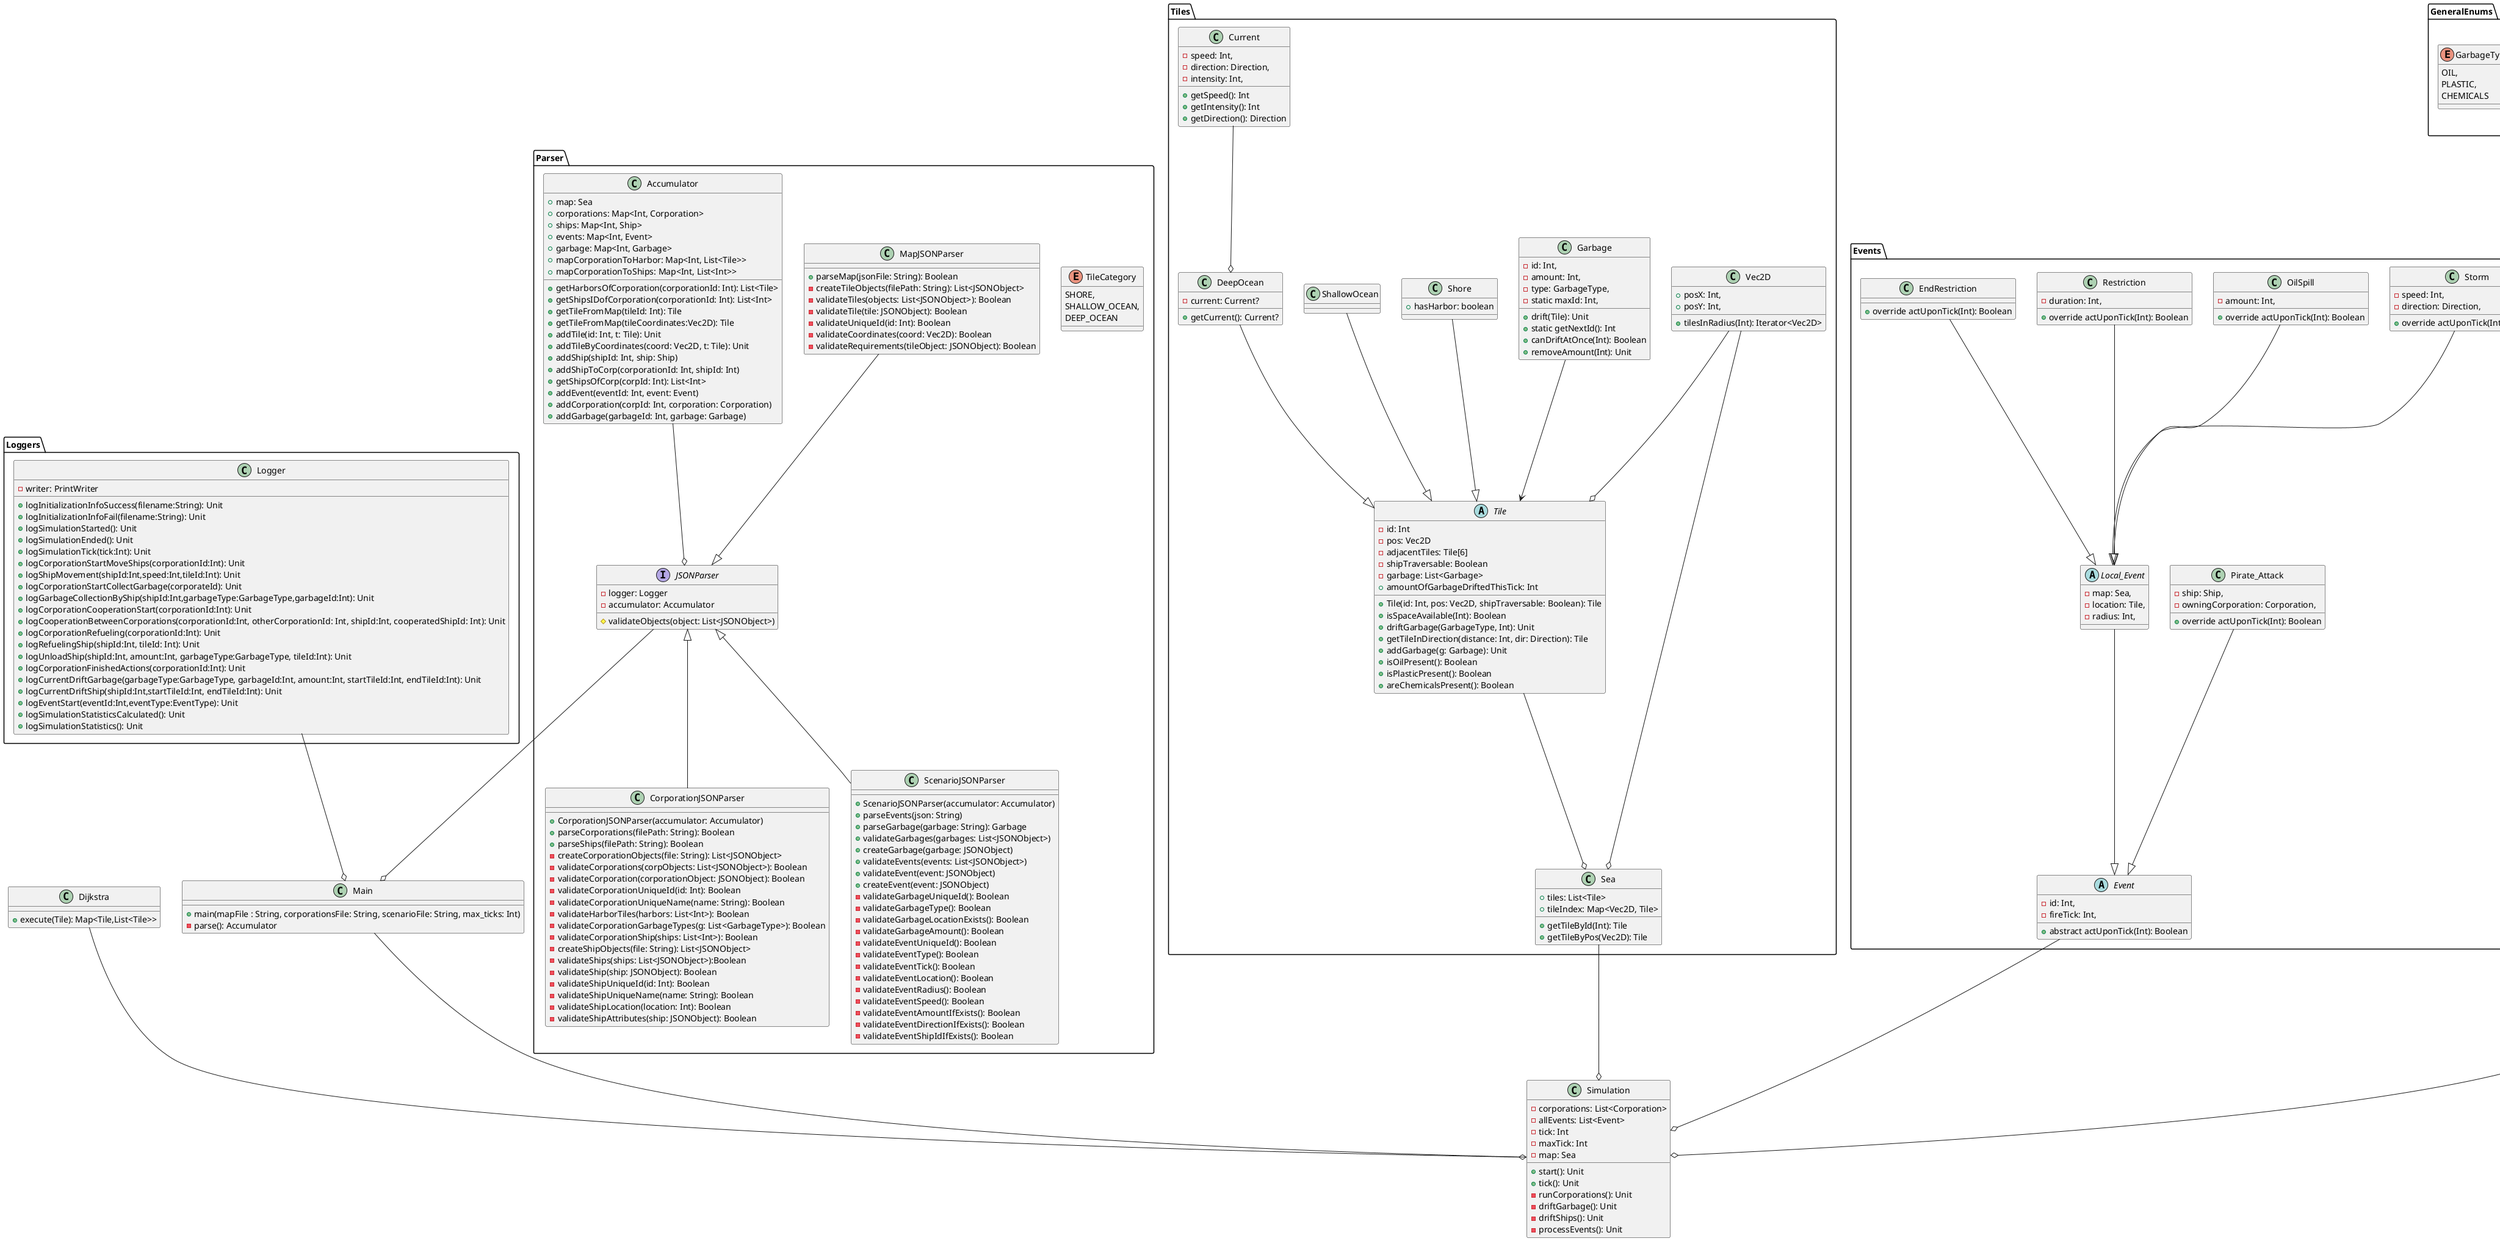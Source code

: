 @startuml
'General
package GeneralEnums {
  enum Direction {
    D0,
    D60,
    D120,
    D180,
    D240,
    D300
  }

  enum GarbageType {
    OIL,
    PLASTIC,
    CHEMICALS
  }
}

class Corporation {
  - id:Int,
  - partner:Corporation
  - name:String,
  - acceptedGarbageTypes: List<GarbageType>
  - ownedHarbors: List<Shore>
  - ownedShips: List<Ship>
  + cooperateWith(c1: Corporation): Unit
  + run(Map): Unit
  - moveShips(Map): Unit
  - collectGarbage(Map): Unit
  - refuelShips(Map): Unit
  - unloadShips(Map): Unit
  - isAcceptedGarbagePresent(listOfGarbage): Boolean
  - areShipsOnHarbor(): Boolean
}

class Dijkstra {
  ' Returns a mapping that, for each path from the source to destination
  ' tiles, maps the destination tile to the path.
  + execute(Tile): Map<Tile,List<Tile>>
}

Dijkstra --o Simulation
Tiles.Tile --o Tiles.Sea

class Main {
 + main(mapFile : String, corporationsFile: String, scenarioFile: String, max_ticks: Int)
 - parse(): Accumulator
}

Main -- Simulation

Events.Event --o Simulation
Ships.Ship --o Corporation

Loggers.Logger --o Main
Parser.JSONParser --o Main
Tiles.Vec2D --o Tiles.Sea
Tiles.Vec2D --o Tiles.Tile

class Simulation {
  - corporations: List<Corporation>
  - allEvents: List<Event>
  - tick: Int
  - maxTick: Int
  - map: Sea
  + start(): Unit
  + tick(): Unit
  - runCorporations(): Unit
  - driftGarbage(): Unit
  - driftShips(): Unit
  - processEvents(): Unit

}

Corporation --o Simulation
Tiles.Sea --o Simulation

package Events {
  abstract class Event {
    - id: Int,
    - fireTick: Int,
    ' Returns bool whether it the event is finished and can be removed
    ' from consideration in future ticks.
    + abstract actUponTick(Int): Boolean
  }

  Pirate_Attack --|> Event
  class Pirate_Attack {
    - ship: Ship,
    - owningCorporation: Corporation,
    + override actUponTick(Int): Boolean
  }

  Local_Event --|> Event
  abstract class Local_Event {
    - map: Sea,
    - location: Tile,
    - radius: Int,
  }

  Storm --|> Local_Event
  class Storm {
    - speed: Int,
    - direction: Direction,
    + override actUponTick(Int): Boolean
  }

  OilSpill --|> Local_Event
  class OilSpill {
    - amount: Int,
    + override actUponTick(Int): Boolean
  }

  ' Parser creates a restriction class, which does not rollback anything.
  ' Then it creates endrestriction class that fires 'duration' later
  ' and rollbacks the changes.
  Restriction --|> Local_Event
  class Restriction {
    - duration: Int,
    + override actUponTick(Int): Boolean
  }

  EndRestriction --|> Local_Event
  class EndRestriction {
    + override actUponTick(Int): Boolean
  }
}

package Parser {
  enum TileCategory {
    SHORE,
    SHALLOW_OCEAN,
    DEEP_OCEAN
  }

  interface JSONParser {
    - logger: Logger
    - accumulator: Accumulator
    # validateObjects(object: List<JSONObject>)
  }

  MapJSONParser --|> JSONParser
  class MapJSONParser {
    + parseMap(jsonFile: String): Boolean
    - createTileObjects(filePath: String): List<JSONObject>
    - validateTiles(objects: List<JSONObject>): Boolean
    - validateTile(tile: JSONObject): Boolean
    - validateUniqueId(id: Int): Boolean
    - validateCoordinates(coord: Vec2D): Boolean
    - validateRequirements(tileObject: JSONObject): Boolean
  }

  class CorporationJSONParser {
    + CorporationJSONParser(accumulator: Accumulator)
    + parseCorporations(filePath: String): Boolean
    + parseShips(filePath: String): Boolean
    - createCorporationObjects(file: String): List<JSONObject>
    - validateCorporations(corpObjects: List<JSONObject>): Boolean
    - validateCorporation(corporationObject: JSONObject): Boolean
    - validateCorporationUniqueId(id: Int): Boolean
    - validateCorporationUniqueName(name: String): Boolean
    - validateHarborTiles(harbors: List<Int>): Boolean
    - validateCorporationGarbageTypes(g: List<GarbageType>): Boolean
    - validateCorporationShip(ships: List<Int>): Boolean
    - createShipObjects(file: String): List<JSONObject>
    - validateShips(ships: List<JSONObject>):Boolean
    - validateShip(ship: JSONObject): Boolean
    - validateShipUniqueId(id: Int): Boolean
    - validateShipUniqueName(name: String): Boolean
    - validateShipLocation(location: Int): Boolean
    - validateShipAttributes(ship: JSONObject): Boolean
  }

  class ScenarioJSONParser {
    + ScenarioJSONParser(accumulator: Accumulator)
    + parseEvents(json: String)
    + parseGarbage(garbage: String): Garbage
    + validateGarbages(garbages: List<JSONObject>)
    + createGarbage(garbage: JSONObject)
    + validateEvents(events: List<JSONObject>)
    + validateEvent(event: JSONObject)
    + createEvent(event: JSONObject)
    - validateGarbageUniqueId(): Boolean
    - validateGarbageType(): Boolean
    - validateGarbageLocationExists(): Boolean
    - validateGarbageAmount(): Boolean
    - validateEventUniqueId(): Boolean
    - validateEventType(): Boolean
    - validateEventTick(): Boolean
    - validateEventLocation(): Boolean
    - validateEventRadius(): Boolean
    - validateEventSpeed(): Boolean
    - validateEventAmountIfExists(): Boolean
    - validateEventDirectionIfExists(): Boolean
    - validateEventShipIdIfExists(): Boolean
  }

  JSONParser <|-- CorporationJSONParser
  JSONParser <|-- ScenarioJSONParser
  Accumulator --o JSONParser
  class Accumulator {
    + map: Sea
    + corporations: Map<Int, Corporation>
    + ships: Map<Int, Ship>
    + events: Map<Int, Event>
    + garbage: Map<Int, Garbage>
    + mapCorporationToHarbor: Map<Int, List<Tile>>
    + mapCorporationToShips: Map<Int, List<Int>>
    + getHarborsOfCorporation(corporationId: Int): List<Tile>
    + getShipsIDofCorporation(corporationId: Int): List<Int>
    + getTileFromMap(tileId: Int): Tile
    + getTileFromMap(tileCoordinates:Vec2D): Tile
    + addTile(id: Int, t: Tile): Unit
    + addTileByCoordinates(coord: Vec2D, t: Tile): Unit
    + addShip(shipId: Int, ship: Ship)
    + addShipToCorp(corporationId: Int, shipId: Int)
    + getShipsOfCorp(corpId: Int): List<Int>
    + addEvent(eventId: Int, event: Event)
    + addCorporation(corpId: Int, corporation: Corporation)
    + addGarbage(garbageId: Int, garbage: Garbage)
  }
}

package Tiles {
  class Vec2D {
    + posX: Int,
    + posY: Int,
    + tilesInRadius(Int): Iterator<Vec2D>
  }

  class Sea {
    + tiles: List<Tile>
    + tileIndex: Map<Vec2D, Tile>
    + getTileById(Int): Tile
    + getTileByPos(Vec2D): Tile
  }

  abstract class Tile {
    - id: Int
    - pos: Vec2D
    - adjacentTiles: Tile[6]
    - shipTraversable: Boolean
    - garbage: List<Garbage>
    ' Stores the amount of garbage drifted to this tile this tick.
    ' This is important because the garbage drifts to the next tile
    ' and we want to drift only as much as the current allows,
    ' but on the other hand we don't want to drift garbage twice.
    ' So we drift each piece of garbage instead of drifting from
    ' within the tick, and this field actually stores the amount
    ' to make sure that we don't drift more than the capacity
    + amountOfGarbageDriftedThisTick: Int
    + Tile(id: Int, pos: Vec2D, shipTraversable: Boolean): Tile
    + isSpaceAvailable(Int): Boolean
    + driftGarbage(GarbageType, Int): Unit
    + getTileInDirection(distance: Int, dir: Direction): Tile
    + addGarbage(g: Garbage): Unit
    + isOilPresent(): Boolean
    + isPlasticPresent(): Boolean
    + areChemicalsPresent(): Boolean
  }

  class Garbage {
    - id: Int,
    - amount: Int,
    - type: GarbageType,
    - static maxId: Int,
    + drift(Tile): Unit
    + static getNextId(): Int
    + canDriftAtOnce(Int): Boolean
    + removeAmount(Int): Unit
  }

  Garbage --> Tile
  Shore --|> Tile
  DeepOcean --|> Tile
  ShallowOcean --|> Tile

  class Current {
    - speed: Int,
    - direction: Direction,
    - intensity: Int,
    + getSpeed(): Int
    + getIntensity(): Int
    + getDirection(): Direction
  }

  class Shore {
    + hasHarbor: boolean
  }

  class ShallowOcean {
  }

  class DeepOcean {
    - current: Current?
    + getCurrent(): Current?
  }
  Current --o DeepOcean
}
'Ships
package Ships {
  abstract class Ship {
    - id: Int,
    - name: String,
    - owner: Corporation,
    - pos: Tile,
    - dir: Direction,
    - maxVelocity: Int,
    - acceleration: Int,
    - fuelCapacity: Int,
    - fuelConsumption: Int,
    - destinationTile: Tile,
    + setDestinationTile(Tile): Unit
    + refuel(): Unit
    + drift(): Unit
    + setTile(Tile): Unit
    + isFuelSufficient(Tile, List<Shore>): Boolean
  }

  ScoutingShip --|> Ship
  CoordinatingShip --|> Ship
  CollectingShip --|> Ship

  class ScoutingShip {
    - visibleRange: Int
    + getTilesWithGarbageInFoV(): List<Tile>
  }
  class CoordinatingShip {
    - visibleRange: Int,
    + getImmediateTilesWithGarbage(): List<Tile>
  }
  class CollectingShip {
    - visibleRange: Int,
    - garbageType: GarbageType
    - garbageCapacity: Int,
    - garbageLoad: Int,
    + giveGarbage(): Unit
    + hasGarbageCap(List<Garbage>): Boolean
  }
}
package Loggers {
  class Logger {
    ' - writer: PrintWriter = new PrintWriter(System.out)
    - writer: PrintWriter
    + logInitializationInfoSuccess(filename:String): Unit
    + logInitializationInfoFail(filename:String): Unit
    + logSimulationStarted(): Unit
    + logSimulationEnded(): Unit
    + logSimulationTick(tick:Int): Unit
    + logCorporationStartMoveShips(corporationId:Int): Unit
    + logShipMovement(shipId:Int,speed:Int,tileId:Int): Unit
    + logCorporationStartCollectGarbage(corporateId): Unit
    + logGarbageCollectionByShip(shipId:Int,garbageType:GarbageType,garbageId:Int): Unit
    + logCorporationCooperationStart(corporationId:Int): Unit
    + logCooperationBetweenCorporations(corporationId:Int, otherCorporationId: Int, shipId:Int, cooperatedShipId: Int): Unit
    + logCorporationRefueling(corporationId:Int): Unit
    + logRefuelingShip(shipId:Int, tileId: Int): Unit
    + logUnloadShip(shipId:Int, amount:Int, garbageType:GarbageType, tileId:Int): Unit
    + logCorporationFinishedActions(corporationId:Int): Unit
    + logCurrentDriftGarbage(garbageType:GarbageType, garbageId:Int, amount:Int, startTileId:Int, endTileId:Int): Unit
    + logCurrentDriftShip(shipId:Int,startTileId:Int, endTileId:Int): Unit
    + logEventStart(eventId:Int,eventType:EventType): Unit
    + logSimulationStatisticsCalculated(): Unit
    + logSimulationStatistics(): Unit
  }
}
@enduml